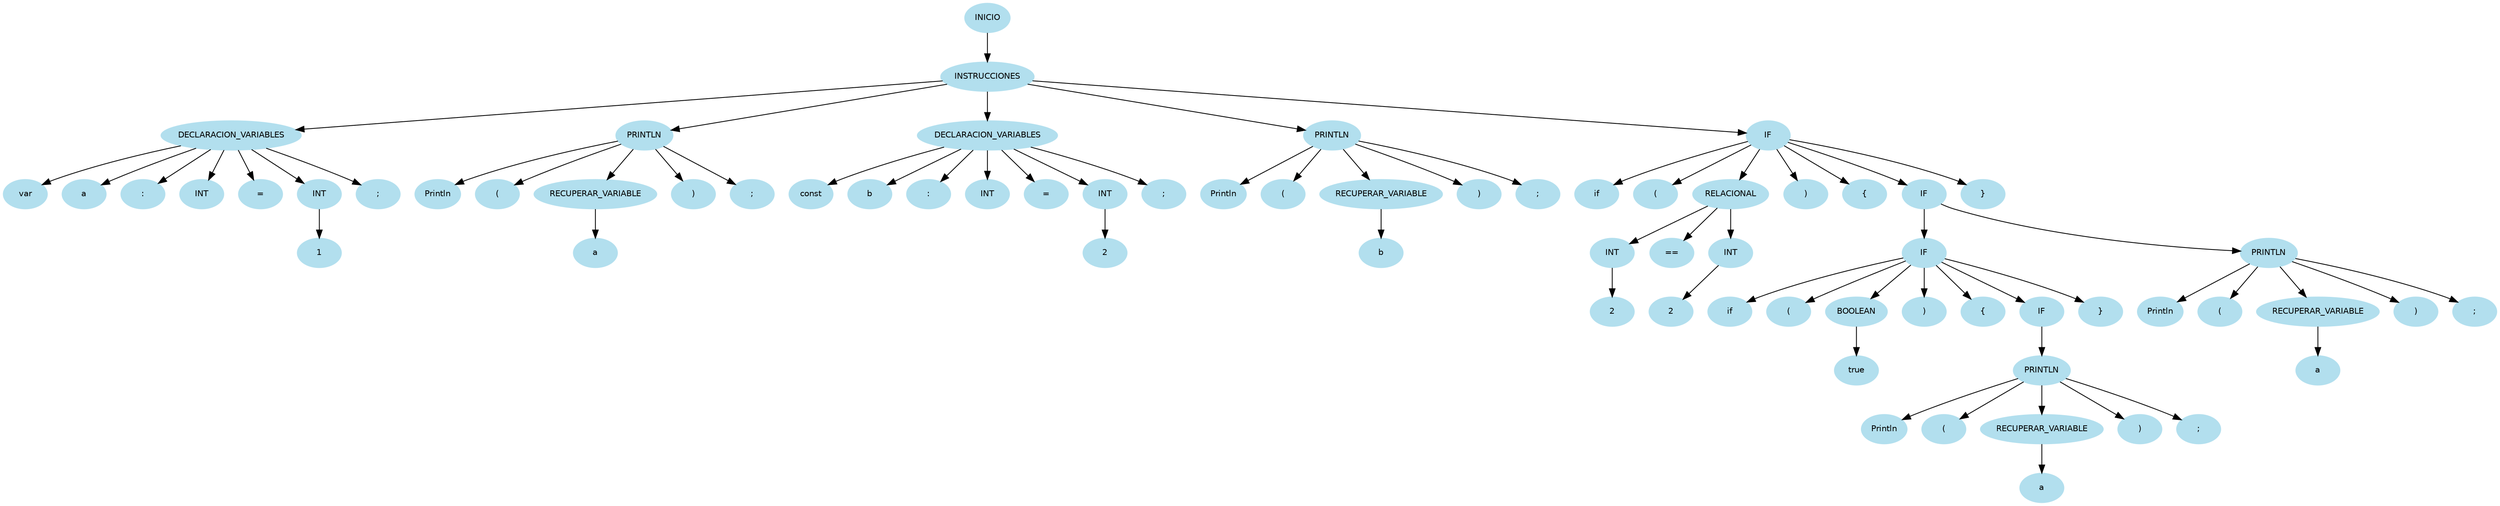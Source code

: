 digraph arbolAST{
node [shape=oval, style=filled, color=lightblue2, fontname=Helvetica, fontsize=10];
edge [fontname=Helvetica, fontsize=10];
n0[label="INICIO"];
n1[label="INSTRUCCIONES"];
n0 -> n1;
n2[label="DECLARACION_VARIABLES"];
n1 -> n2;
n3[label="var"];
n2 -> n3;
n4[label="a"];
n2 -> n4;
n5[label=":"];
n2 -> n5;
n6[label="INT"];
n2 -> n6;
n7[label="="];
n2 -> n7;
n8[label="INT"];
n2 -> n8;
n9[label="1"];
n8 -> n9;
n10[label=";"];
n2 -> n10;
n11[label="PRINTLN"];
n1 -> n11;
n12[label="Println"];
n11 -> n12;
n13[label="("];
n11 -> n13;
n14[label="RECUPERAR_VARIABLE"];
n11 -> n14;
n15[label="a"];
n14 -> n15;
n16[label=")"];
n11 -> n16;
n17[label=";"];
n11 -> n17;
n18[label="DECLARACION_VARIABLES"];
n1 -> n18;
n19[label="const"];
n18 -> n19;
n20[label="b"];
n18 -> n20;
n21[label=":"];
n18 -> n21;
n22[label="INT"];
n18 -> n22;
n23[label="="];
n18 -> n23;
n24[label="INT"];
n18 -> n24;
n25[label="2"];
n24 -> n25;
n26[label=";"];
n18 -> n26;
n27[label="PRINTLN"];
n1 -> n27;
n28[label="Println"];
n27 -> n28;
n29[label="("];
n27 -> n29;
n30[label="RECUPERAR_VARIABLE"];
n27 -> n30;
n31[label="b"];
n30 -> n31;
n32[label=")"];
n27 -> n32;
n33[label=";"];
n27 -> n33;
n34[label="IF"];
n1 -> n34;
n35[label="if"];
n34 -> n35;
n36[label="("];
n34 -> n36;
n37[label="RELACIONAL"];
n34 -> n37;
n38[label="INT"];
n37 -> n38;
n39[label="2"];
n38 -> n39;
n40[label="=="];
n37 -> n40;
n41[label="INT"];
n37 -> n41;
n42[label="2"];
n41 -> n42;
n43[label=")"];
n34 -> n43;
n44[label="{"];
n34 -> n44;
n45[label="IF"];
n34 -> n45;
n46[label="IF"];
n45 -> n46;
n47[label="if"];
n46 -> n47;
n48[label="("];
n46 -> n48;
n49[label="BOOLEAN"];
n46 -> n49;
n50[label="true"];
n49 -> n50;
n51[label=")"];
n46 -> n51;
n52[label="{"];
n46 -> n52;
n53[label="IF"];
n46 -> n53;
n54[label="PRINTLN"];
n53 -> n54;
n55[label="Println"];
n54 -> n55;
n56[label="("];
n54 -> n56;
n57[label="RECUPERAR_VARIABLE"];
n54 -> n57;
n58[label="a"];
n57 -> n58;
n59[label=")"];
n54 -> n59;
n60[label=";"];
n54 -> n60;
n61[label="}"];
n46 -> n61;
n62[label="PRINTLN"];
n45 -> n62;
n63[label="Println"];
n62 -> n63;
n64[label="("];
n62 -> n64;
n65[label="RECUPERAR_VARIABLE"];
n62 -> n65;
n66[label="a"];
n65 -> n66;
n67[label=")"];
n62 -> n67;
n68[label=";"];
n62 -> n68;
n69[label="}"];
n34 -> n69;
}
